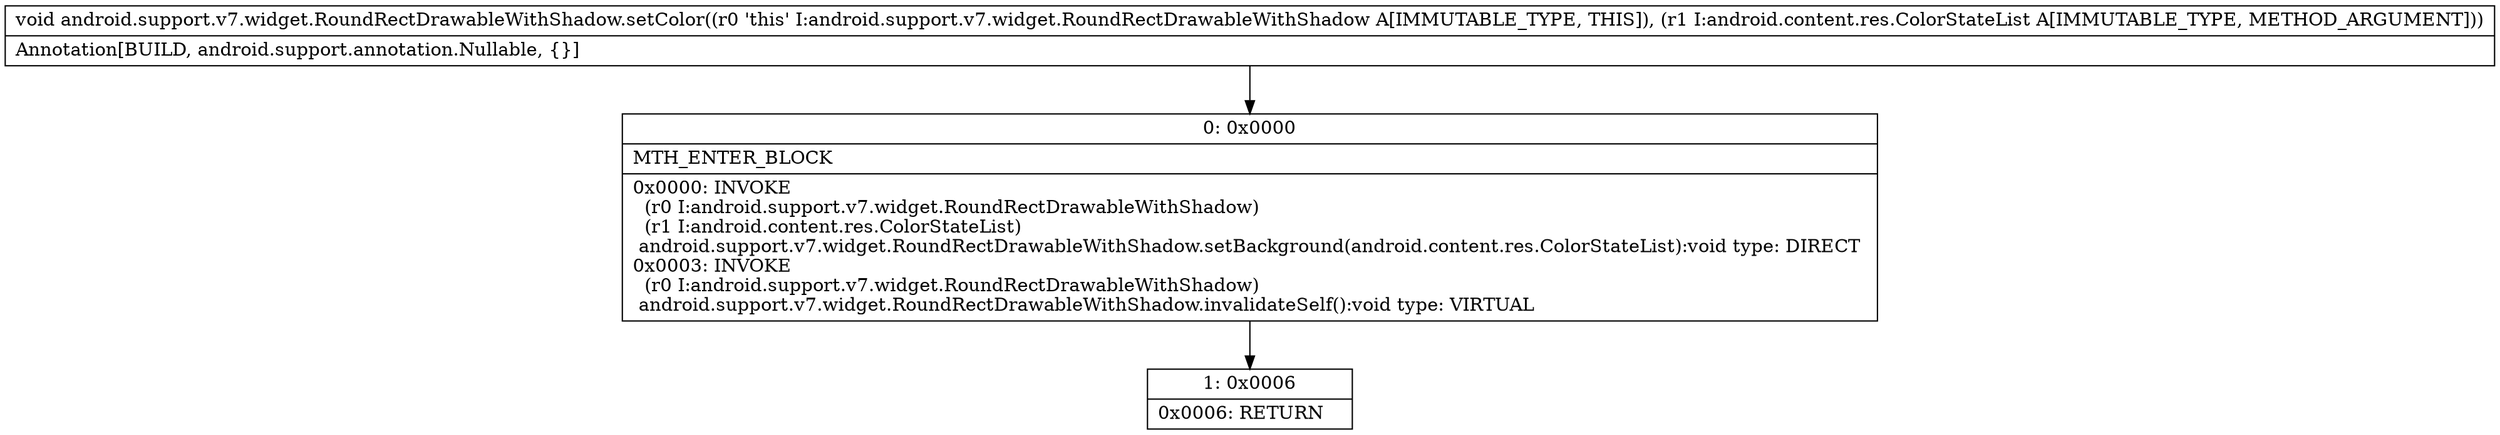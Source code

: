 digraph "CFG forandroid.support.v7.widget.RoundRectDrawableWithShadow.setColor(Landroid\/content\/res\/ColorStateList;)V" {
Node_0 [shape=record,label="{0\:\ 0x0000|MTH_ENTER_BLOCK\l|0x0000: INVOKE  \l  (r0 I:android.support.v7.widget.RoundRectDrawableWithShadow)\l  (r1 I:android.content.res.ColorStateList)\l android.support.v7.widget.RoundRectDrawableWithShadow.setBackground(android.content.res.ColorStateList):void type: DIRECT \l0x0003: INVOKE  \l  (r0 I:android.support.v7.widget.RoundRectDrawableWithShadow)\l android.support.v7.widget.RoundRectDrawableWithShadow.invalidateSelf():void type: VIRTUAL \l}"];
Node_1 [shape=record,label="{1\:\ 0x0006|0x0006: RETURN   \l}"];
MethodNode[shape=record,label="{void android.support.v7.widget.RoundRectDrawableWithShadow.setColor((r0 'this' I:android.support.v7.widget.RoundRectDrawableWithShadow A[IMMUTABLE_TYPE, THIS]), (r1 I:android.content.res.ColorStateList A[IMMUTABLE_TYPE, METHOD_ARGUMENT]))  | Annotation[BUILD, android.support.annotation.Nullable, \{\}]\l}"];
MethodNode -> Node_0;
Node_0 -> Node_1;
}

